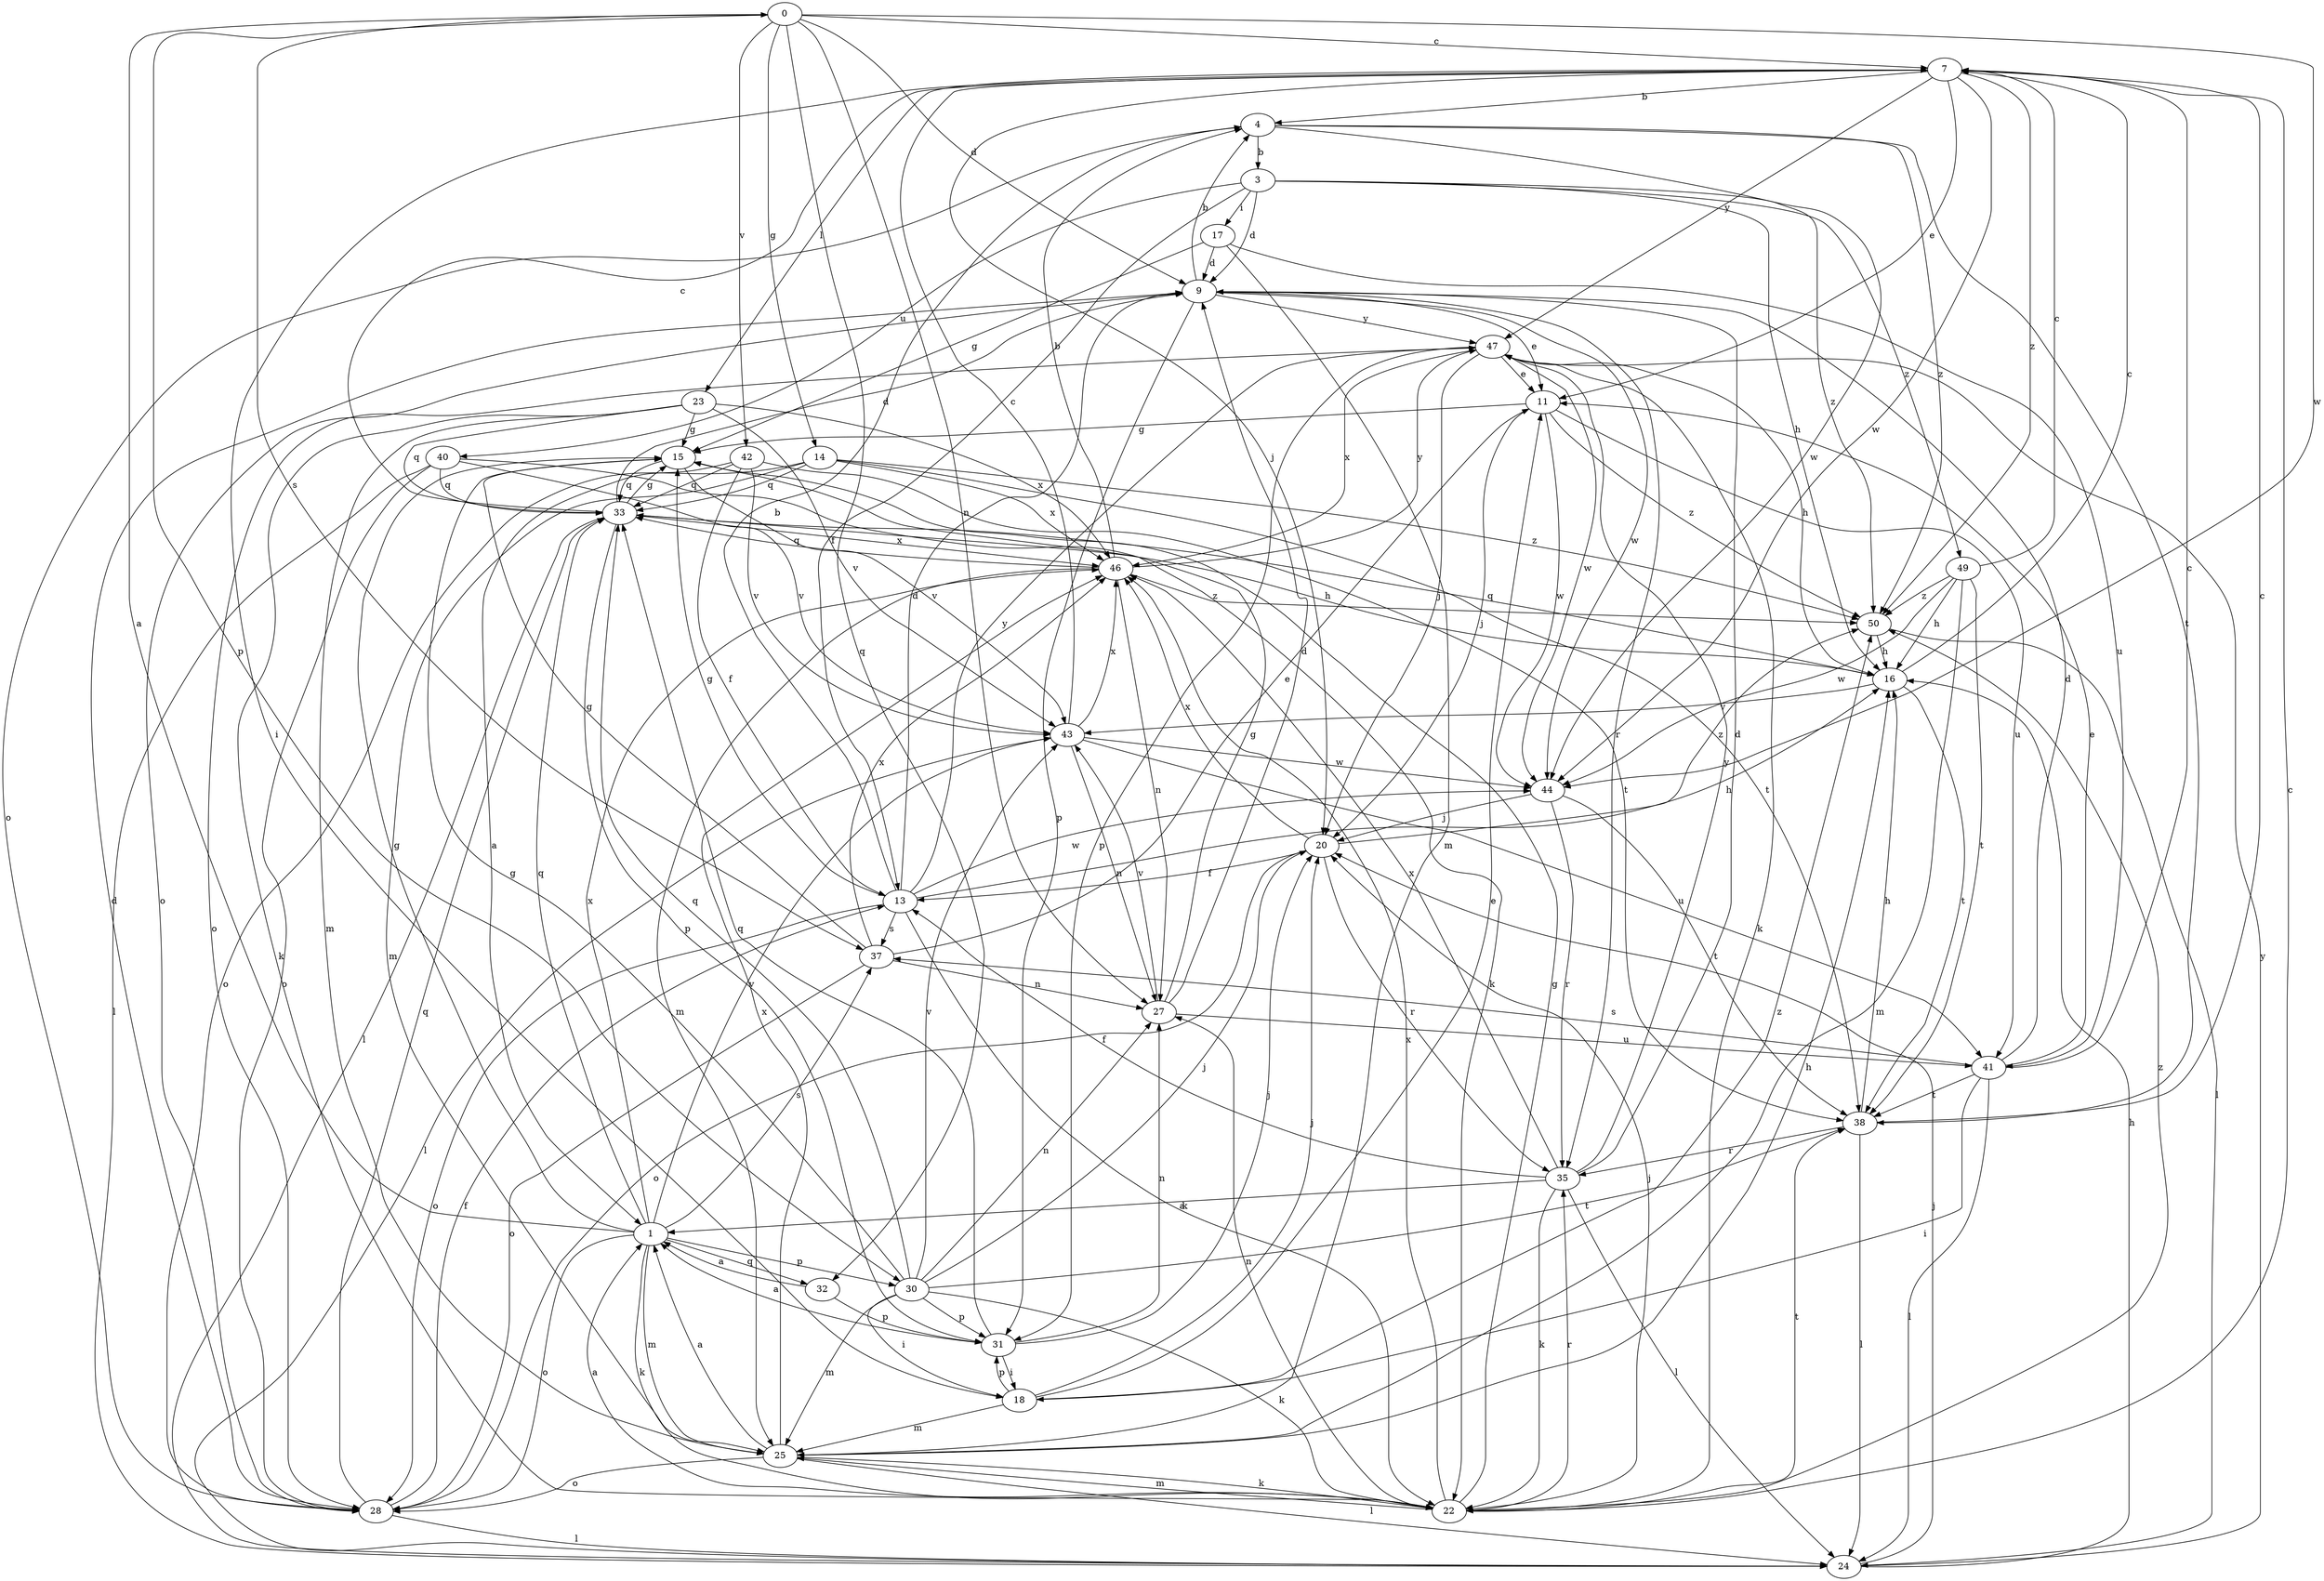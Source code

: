 strict digraph  {
0;
1;
3;
4;
7;
9;
11;
13;
14;
15;
16;
17;
18;
20;
22;
23;
24;
25;
27;
28;
30;
31;
32;
33;
35;
37;
38;
40;
41;
42;
43;
44;
46;
47;
49;
50;
0 -> 7  [label=c];
0 -> 9  [label=d];
0 -> 14  [label=g];
0 -> 27  [label=n];
0 -> 30  [label=p];
0 -> 32  [label=q];
0 -> 37  [label=s];
0 -> 42  [label=v];
0 -> 44  [label=w];
1 -> 0  [label=a];
1 -> 15  [label=g];
1 -> 22  [label=k];
1 -> 25  [label=m];
1 -> 28  [label=o];
1 -> 30  [label=p];
1 -> 32  [label=q];
1 -> 33  [label=q];
1 -> 37  [label=s];
1 -> 43  [label=v];
1 -> 46  [label=x];
3 -> 9  [label=d];
3 -> 13  [label=f];
3 -> 16  [label=h];
3 -> 17  [label=i];
3 -> 40  [label=u];
3 -> 49  [label=z];
3 -> 50  [label=z];
4 -> 3  [label=b];
4 -> 28  [label=o];
4 -> 38  [label=t];
4 -> 44  [label=w];
4 -> 50  [label=z];
7 -> 4  [label=b];
7 -> 11  [label=e];
7 -> 18  [label=i];
7 -> 20  [label=j];
7 -> 23  [label=l];
7 -> 44  [label=w];
7 -> 47  [label=y];
7 -> 50  [label=z];
9 -> 4  [label=b];
9 -> 11  [label=e];
9 -> 28  [label=o];
9 -> 31  [label=p];
9 -> 35  [label=r];
9 -> 44  [label=w];
9 -> 47  [label=y];
11 -> 15  [label=g];
11 -> 20  [label=j];
11 -> 41  [label=u];
11 -> 44  [label=w];
11 -> 50  [label=z];
13 -> 4  [label=b];
13 -> 9  [label=d];
13 -> 15  [label=g];
13 -> 16  [label=h];
13 -> 22  [label=k];
13 -> 28  [label=o];
13 -> 37  [label=s];
13 -> 44  [label=w];
13 -> 47  [label=y];
14 -> 25  [label=m];
14 -> 28  [label=o];
14 -> 33  [label=q];
14 -> 38  [label=t];
14 -> 46  [label=x];
14 -> 50  [label=z];
15 -> 33  [label=q];
15 -> 43  [label=v];
16 -> 7  [label=c];
16 -> 33  [label=q];
16 -> 38  [label=t];
16 -> 43  [label=v];
17 -> 9  [label=d];
17 -> 15  [label=g];
17 -> 25  [label=m];
17 -> 41  [label=u];
18 -> 11  [label=e];
18 -> 20  [label=j];
18 -> 25  [label=m];
18 -> 31  [label=p];
18 -> 50  [label=z];
20 -> 13  [label=f];
20 -> 28  [label=o];
20 -> 35  [label=r];
20 -> 46  [label=x];
20 -> 50  [label=z];
22 -> 1  [label=a];
22 -> 7  [label=c];
22 -> 15  [label=g];
22 -> 20  [label=j];
22 -> 25  [label=m];
22 -> 27  [label=n];
22 -> 35  [label=r];
22 -> 38  [label=t];
22 -> 46  [label=x];
22 -> 50  [label=z];
23 -> 15  [label=g];
23 -> 22  [label=k];
23 -> 25  [label=m];
23 -> 33  [label=q];
23 -> 43  [label=v];
23 -> 46  [label=x];
24 -> 16  [label=h];
24 -> 20  [label=j];
24 -> 47  [label=y];
25 -> 1  [label=a];
25 -> 16  [label=h];
25 -> 22  [label=k];
25 -> 24  [label=l];
25 -> 28  [label=o];
25 -> 46  [label=x];
27 -> 9  [label=d];
27 -> 15  [label=g];
27 -> 41  [label=u];
27 -> 43  [label=v];
28 -> 9  [label=d];
28 -> 13  [label=f];
28 -> 24  [label=l];
28 -> 33  [label=q];
30 -> 15  [label=g];
30 -> 18  [label=i];
30 -> 20  [label=j];
30 -> 22  [label=k];
30 -> 25  [label=m];
30 -> 27  [label=n];
30 -> 31  [label=p];
30 -> 33  [label=q];
30 -> 38  [label=t];
30 -> 43  [label=v];
31 -> 1  [label=a];
31 -> 18  [label=i];
31 -> 20  [label=j];
31 -> 27  [label=n];
31 -> 33  [label=q];
32 -> 1  [label=a];
32 -> 31  [label=p];
33 -> 7  [label=c];
33 -> 9  [label=d];
33 -> 15  [label=g];
33 -> 16  [label=h];
33 -> 24  [label=l];
33 -> 31  [label=p];
33 -> 46  [label=x];
35 -> 1  [label=a];
35 -> 9  [label=d];
35 -> 13  [label=f];
35 -> 22  [label=k];
35 -> 24  [label=l];
35 -> 46  [label=x];
35 -> 47  [label=y];
37 -> 11  [label=e];
37 -> 15  [label=g];
37 -> 27  [label=n];
37 -> 28  [label=o];
37 -> 46  [label=x];
38 -> 7  [label=c];
38 -> 16  [label=h];
38 -> 24  [label=l];
38 -> 35  [label=r];
40 -> 22  [label=k];
40 -> 24  [label=l];
40 -> 28  [label=o];
40 -> 33  [label=q];
40 -> 43  [label=v];
41 -> 7  [label=c];
41 -> 9  [label=d];
41 -> 11  [label=e];
41 -> 18  [label=i];
41 -> 24  [label=l];
41 -> 37  [label=s];
41 -> 38  [label=t];
42 -> 1  [label=a];
42 -> 13  [label=f];
42 -> 33  [label=q];
42 -> 38  [label=t];
42 -> 43  [label=v];
43 -> 7  [label=c];
43 -> 24  [label=l];
43 -> 27  [label=n];
43 -> 41  [label=u];
43 -> 44  [label=w];
43 -> 46  [label=x];
44 -> 20  [label=j];
44 -> 35  [label=r];
44 -> 38  [label=t];
46 -> 4  [label=b];
46 -> 25  [label=m];
46 -> 27  [label=n];
46 -> 33  [label=q];
46 -> 47  [label=y];
46 -> 50  [label=z];
47 -> 11  [label=e];
47 -> 16  [label=h];
47 -> 20  [label=j];
47 -> 22  [label=k];
47 -> 28  [label=o];
47 -> 31  [label=p];
47 -> 44  [label=w];
47 -> 46  [label=x];
49 -> 7  [label=c];
49 -> 16  [label=h];
49 -> 25  [label=m];
49 -> 38  [label=t];
49 -> 44  [label=w];
49 -> 50  [label=z];
50 -> 16  [label=h];
50 -> 24  [label=l];
}
